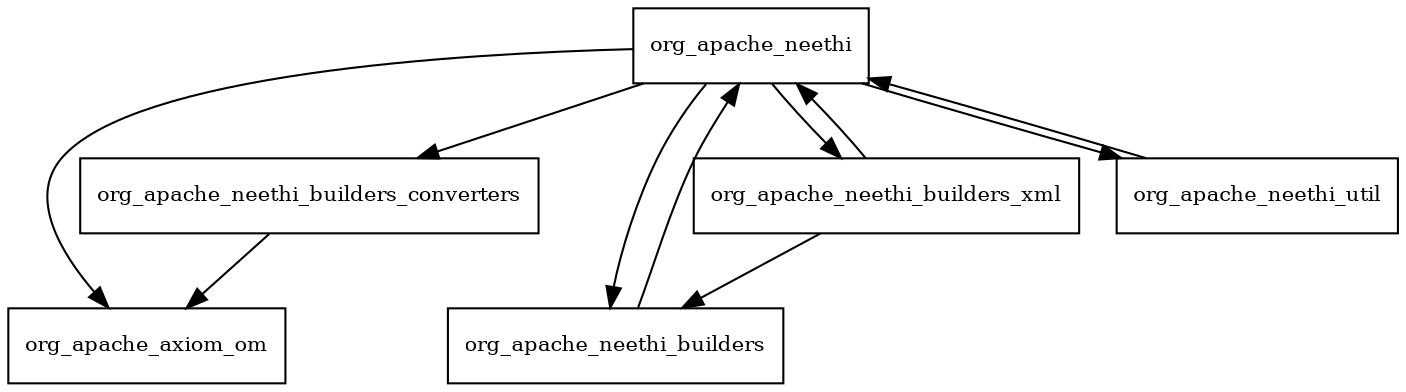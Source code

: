 digraph neethi_3_0_2_redhat_3_package_dependencies {
  node [shape = box, fontsize=10.0];
  org_apache_neethi -> org_apache_axiom_om;
  org_apache_neethi -> org_apache_neethi_builders;
  org_apache_neethi -> org_apache_neethi_builders_converters;
  org_apache_neethi -> org_apache_neethi_builders_xml;
  org_apache_neethi -> org_apache_neethi_util;
  org_apache_neethi_builders -> org_apache_neethi;
  org_apache_neethi_builders_converters -> org_apache_axiom_om;
  org_apache_neethi_builders_xml -> org_apache_neethi;
  org_apache_neethi_builders_xml -> org_apache_neethi_builders;
  org_apache_neethi_util -> org_apache_neethi;
}
